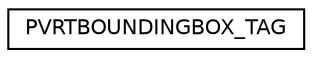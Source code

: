 digraph "Graphical Class Hierarchy"
{
  edge [fontname="Helvetica",fontsize="10",labelfontname="Helvetica",labelfontsize="10"];
  node [fontname="Helvetica",fontsize="10",shape=record];
  rankdir="LR";
  Node1 [label="PVRTBOUNDINGBOX_TAG",height=0.2,width=0.4,color="black", fillcolor="white", style="filled",URL="$struct_p_v_r_t_b_o_u_n_d_i_n_g_b_o_x___t_a_g.html",tooltip="PVRTBOUNDINGBOX is a typedef of a PVRTBOUNDINGBOX_TAG struct. "];
}
